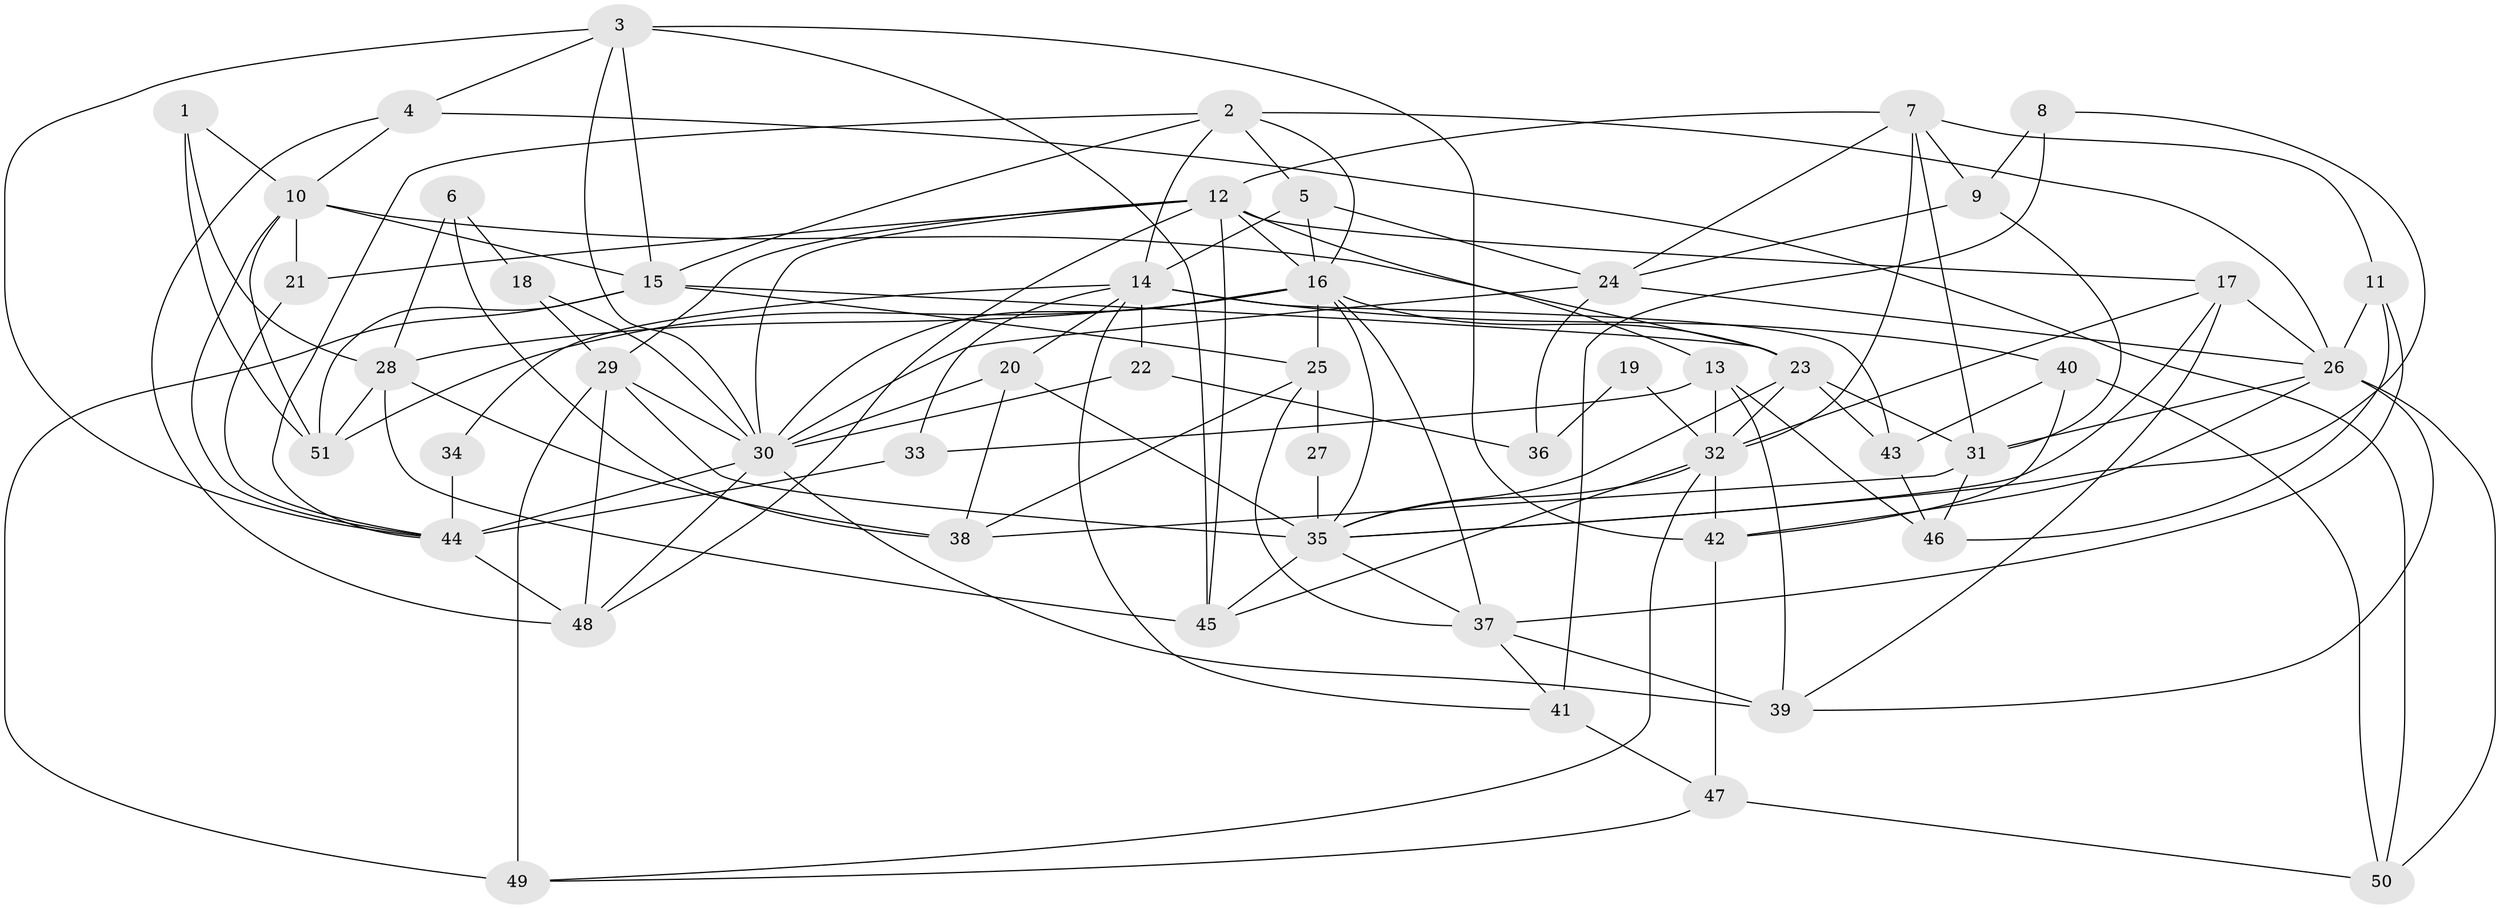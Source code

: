// original degree distribution, {8: 0.019801980198019802, 4: 0.297029702970297, 5: 0.16831683168316833, 2: 0.07920792079207921, 3: 0.33663366336633666, 6: 0.04950495049504951, 7: 0.04950495049504951}
// Generated by graph-tools (version 1.1) at 2025/02/03/09/25 03:02:14]
// undirected, 51 vertices, 133 edges
graph export_dot {
graph [start="1"]
  node [color=gray90,style=filled];
  1;
  2;
  3;
  4;
  5;
  6;
  7;
  8;
  9;
  10;
  11;
  12;
  13;
  14;
  15;
  16;
  17;
  18;
  19;
  20;
  21;
  22;
  23;
  24;
  25;
  26;
  27;
  28;
  29;
  30;
  31;
  32;
  33;
  34;
  35;
  36;
  37;
  38;
  39;
  40;
  41;
  42;
  43;
  44;
  45;
  46;
  47;
  48;
  49;
  50;
  51;
  1 -- 10 [weight=1.0];
  1 -- 28 [weight=1.0];
  1 -- 51 [weight=1.0];
  2 -- 5 [weight=1.0];
  2 -- 14 [weight=1.0];
  2 -- 15 [weight=1.0];
  2 -- 16 [weight=1.0];
  2 -- 26 [weight=1.0];
  2 -- 44 [weight=1.0];
  3 -- 4 [weight=1.0];
  3 -- 15 [weight=1.0];
  3 -- 30 [weight=1.0];
  3 -- 42 [weight=1.0];
  3 -- 44 [weight=1.0];
  3 -- 45 [weight=1.0];
  4 -- 10 [weight=1.0];
  4 -- 48 [weight=1.0];
  4 -- 50 [weight=1.0];
  5 -- 14 [weight=2.0];
  5 -- 16 [weight=1.0];
  5 -- 24 [weight=1.0];
  6 -- 18 [weight=1.0];
  6 -- 28 [weight=1.0];
  6 -- 38 [weight=1.0];
  7 -- 9 [weight=2.0];
  7 -- 11 [weight=1.0];
  7 -- 12 [weight=1.0];
  7 -- 24 [weight=1.0];
  7 -- 31 [weight=1.0];
  7 -- 32 [weight=1.0];
  8 -- 9 [weight=1.0];
  8 -- 35 [weight=1.0];
  8 -- 41 [weight=1.0];
  9 -- 24 [weight=1.0];
  9 -- 31 [weight=1.0];
  10 -- 15 [weight=1.0];
  10 -- 21 [weight=1.0];
  10 -- 23 [weight=1.0];
  10 -- 44 [weight=1.0];
  10 -- 51 [weight=1.0];
  11 -- 26 [weight=1.0];
  11 -- 37 [weight=1.0];
  11 -- 46 [weight=1.0];
  12 -- 13 [weight=1.0];
  12 -- 16 [weight=1.0];
  12 -- 17 [weight=1.0];
  12 -- 21 [weight=1.0];
  12 -- 29 [weight=1.0];
  12 -- 30 [weight=2.0];
  12 -- 45 [weight=1.0];
  12 -- 48 [weight=1.0];
  13 -- 32 [weight=1.0];
  13 -- 33 [weight=1.0];
  13 -- 39 [weight=2.0];
  13 -- 46 [weight=1.0];
  14 -- 20 [weight=1.0];
  14 -- 22 [weight=2.0];
  14 -- 33 [weight=1.0];
  14 -- 34 [weight=1.0];
  14 -- 40 [weight=1.0];
  14 -- 41 [weight=1.0];
  14 -- 43 [weight=2.0];
  15 -- 23 [weight=1.0];
  15 -- 25 [weight=1.0];
  15 -- 49 [weight=1.0];
  15 -- 51 [weight=1.0];
  16 -- 23 [weight=1.0];
  16 -- 25 [weight=1.0];
  16 -- 28 [weight=1.0];
  16 -- 30 [weight=1.0];
  16 -- 35 [weight=1.0];
  16 -- 37 [weight=1.0];
  16 -- 51 [weight=1.0];
  17 -- 26 [weight=2.0];
  17 -- 32 [weight=1.0];
  17 -- 35 [weight=2.0];
  17 -- 39 [weight=2.0];
  18 -- 29 [weight=1.0];
  18 -- 30 [weight=1.0];
  19 -- 32 [weight=2.0];
  19 -- 36 [weight=1.0];
  20 -- 30 [weight=1.0];
  20 -- 35 [weight=1.0];
  20 -- 38 [weight=1.0];
  21 -- 44 [weight=1.0];
  22 -- 30 [weight=1.0];
  22 -- 36 [weight=1.0];
  23 -- 31 [weight=2.0];
  23 -- 32 [weight=1.0];
  23 -- 35 [weight=1.0];
  23 -- 43 [weight=1.0];
  24 -- 26 [weight=1.0];
  24 -- 30 [weight=1.0];
  24 -- 36 [weight=1.0];
  25 -- 27 [weight=2.0];
  25 -- 37 [weight=1.0];
  25 -- 38 [weight=1.0];
  26 -- 31 [weight=1.0];
  26 -- 39 [weight=1.0];
  26 -- 42 [weight=1.0];
  26 -- 50 [weight=1.0];
  27 -- 35 [weight=2.0];
  28 -- 38 [weight=1.0];
  28 -- 45 [weight=1.0];
  28 -- 51 [weight=1.0];
  29 -- 30 [weight=1.0];
  29 -- 35 [weight=1.0];
  29 -- 48 [weight=1.0];
  29 -- 49 [weight=2.0];
  30 -- 39 [weight=1.0];
  30 -- 44 [weight=3.0];
  30 -- 48 [weight=1.0];
  31 -- 38 [weight=1.0];
  31 -- 46 [weight=1.0];
  32 -- 35 [weight=1.0];
  32 -- 42 [weight=1.0];
  32 -- 45 [weight=1.0];
  32 -- 49 [weight=1.0];
  33 -- 44 [weight=1.0];
  34 -- 44 [weight=1.0];
  35 -- 37 [weight=1.0];
  35 -- 45 [weight=1.0];
  37 -- 39 [weight=1.0];
  37 -- 41 [weight=1.0];
  40 -- 42 [weight=1.0];
  40 -- 43 [weight=1.0];
  40 -- 50 [weight=1.0];
  41 -- 47 [weight=1.0];
  42 -- 47 [weight=1.0];
  43 -- 46 [weight=1.0];
  44 -- 48 [weight=1.0];
  47 -- 49 [weight=1.0];
  47 -- 50 [weight=1.0];
}
